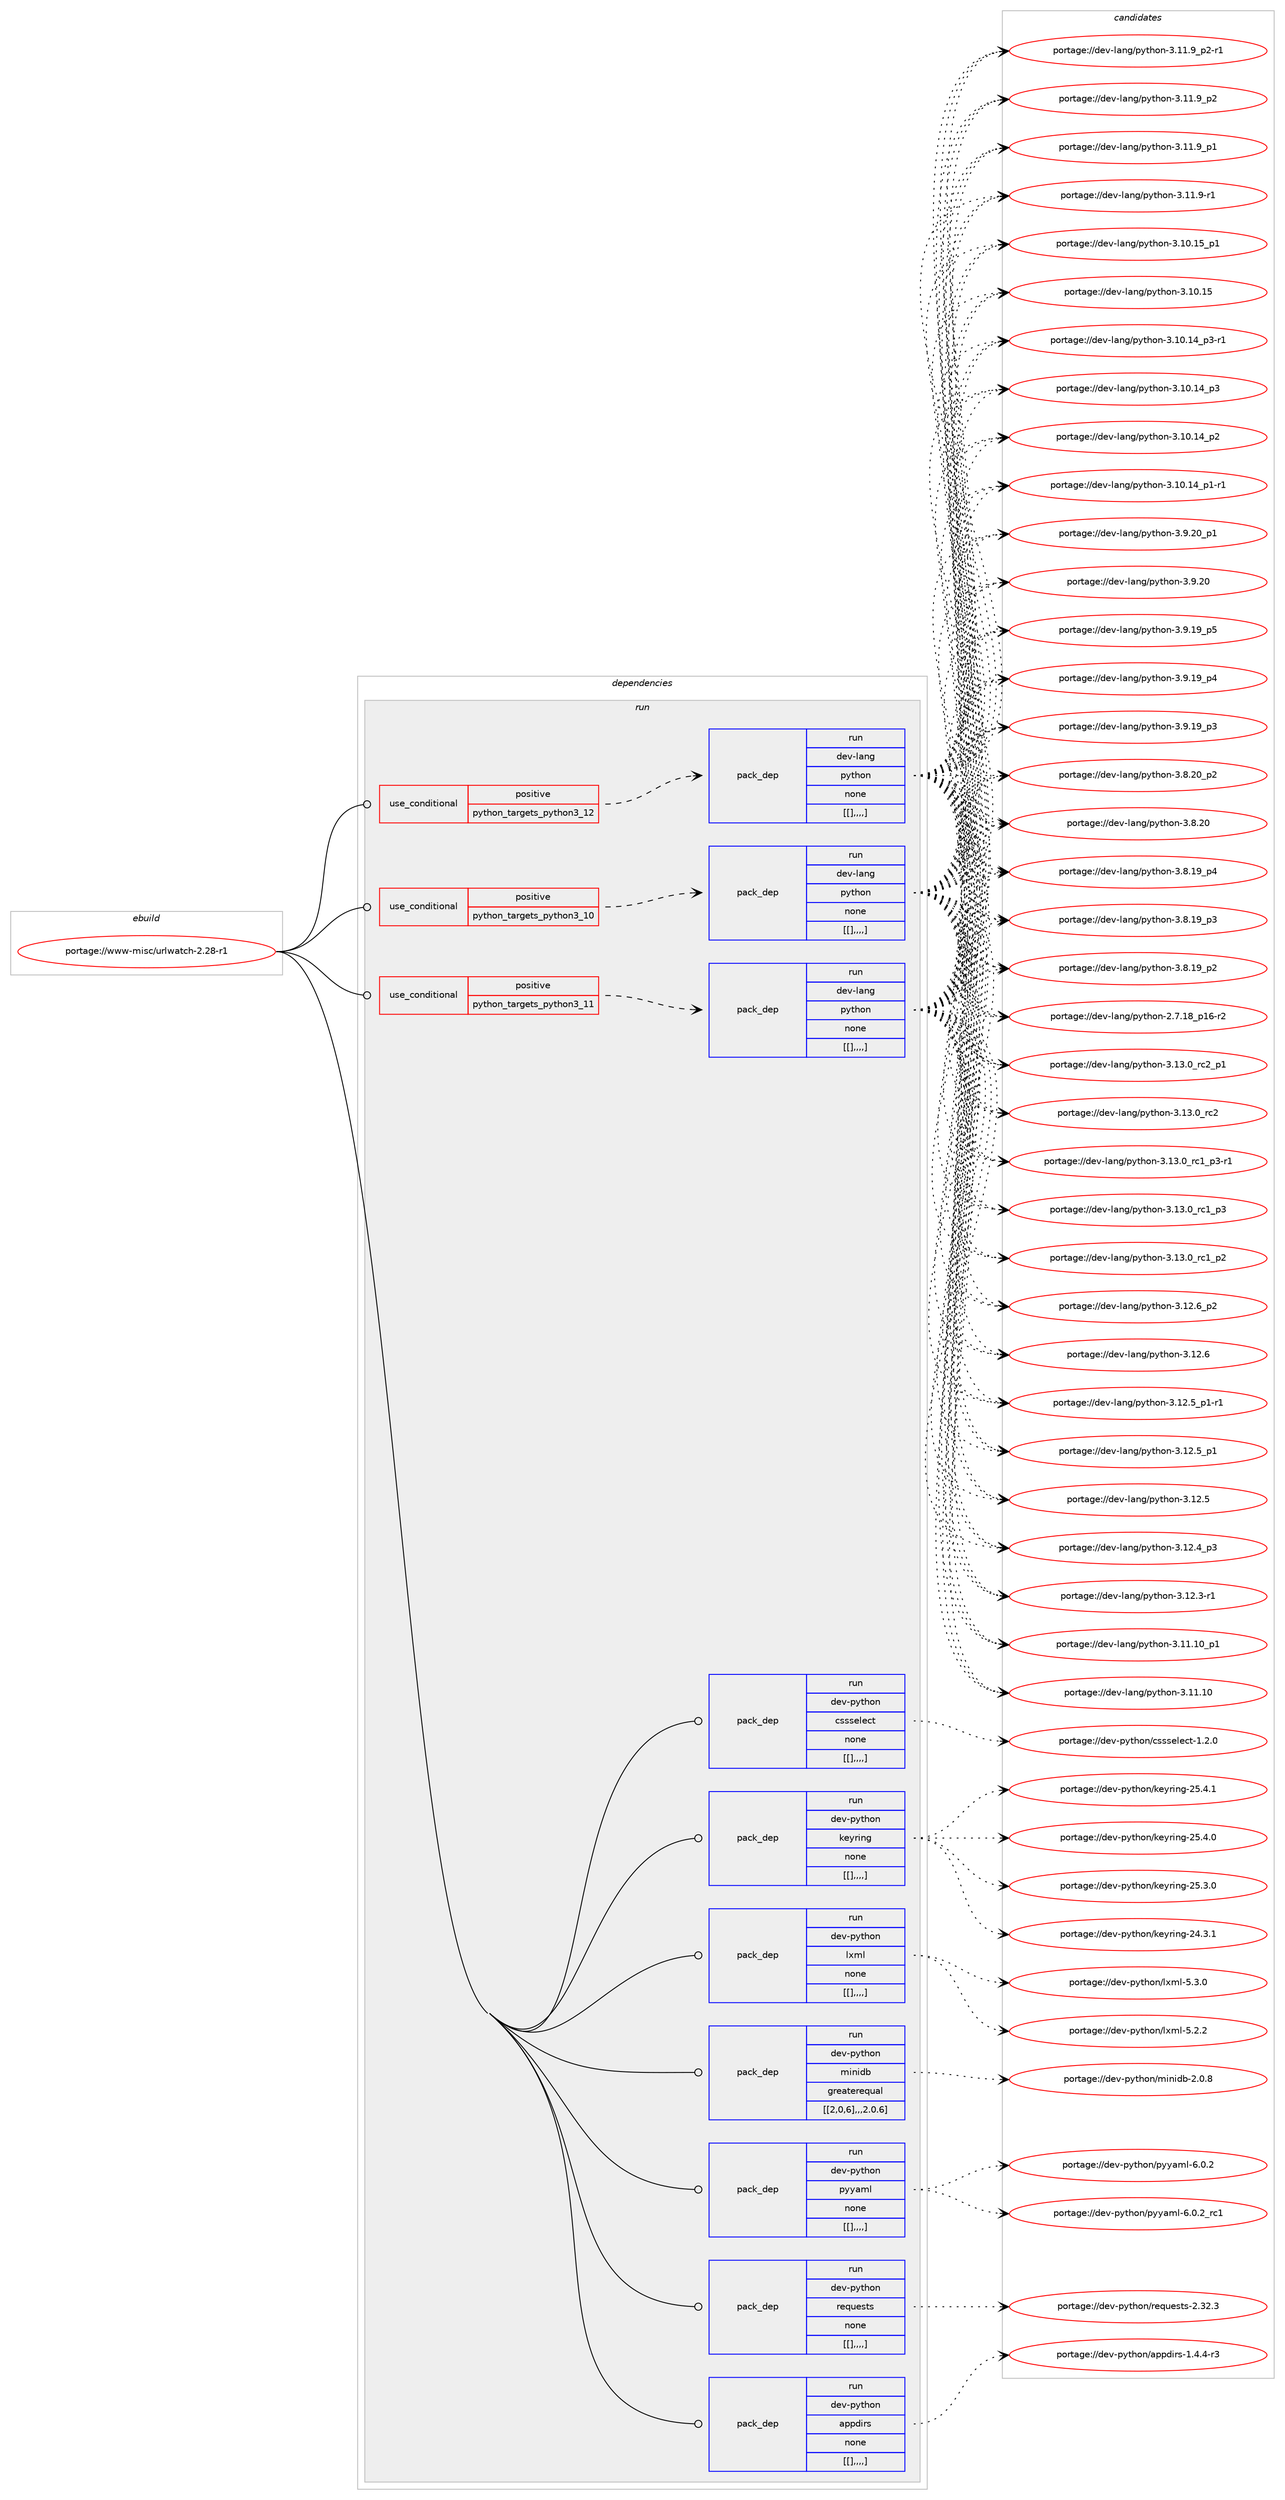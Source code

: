 digraph prolog {

# *************
# Graph options
# *************

newrank=true;
concentrate=true;
compound=true;
graph [rankdir=LR,fontname=Helvetica,fontsize=10,ranksep=1.5];#, ranksep=2.5, nodesep=0.2];
edge  [arrowhead=vee];
node  [fontname=Helvetica,fontsize=10];

# **********
# The ebuild
# **********

subgraph cluster_leftcol {
color=gray;
label=<<i>ebuild</i>>;
id [label="portage://www-misc/urlwatch-2.28-r1", color=red, width=4, href="../www-misc/urlwatch-2.28-r1.svg"];
}

# ****************
# The dependencies
# ****************

subgraph cluster_midcol {
color=gray;
label=<<i>dependencies</i>>;
subgraph cluster_compile {
fillcolor="#eeeeee";
style=filled;
label=<<i>compile</i>>;
}
subgraph cluster_compileandrun {
fillcolor="#eeeeee";
style=filled;
label=<<i>compile and run</i>>;
}
subgraph cluster_run {
fillcolor="#eeeeee";
style=filled;
label=<<i>run</i>>;
subgraph cond125693 {
dependency466433 [label=<<TABLE BORDER="0" CELLBORDER="1" CELLSPACING="0" CELLPADDING="4"><TR><TD ROWSPAN="3" CELLPADDING="10">use_conditional</TD></TR><TR><TD>positive</TD></TR><TR><TD>python_targets_python3_10</TD></TR></TABLE>>, shape=none, color=red];
subgraph pack337357 {
dependency466434 [label=<<TABLE BORDER="0" CELLBORDER="1" CELLSPACING="0" CELLPADDING="4" WIDTH="220"><TR><TD ROWSPAN="6" CELLPADDING="30">pack_dep</TD></TR><TR><TD WIDTH="110">run</TD></TR><TR><TD>dev-lang</TD></TR><TR><TD>python</TD></TR><TR><TD>none</TD></TR><TR><TD>[[],,,,]</TD></TR></TABLE>>, shape=none, color=blue];
}
dependency466433:e -> dependency466434:w [weight=20,style="dashed",arrowhead="vee"];
}
id:e -> dependency466433:w [weight=20,style="solid",arrowhead="odot"];
subgraph cond125694 {
dependency466435 [label=<<TABLE BORDER="0" CELLBORDER="1" CELLSPACING="0" CELLPADDING="4"><TR><TD ROWSPAN="3" CELLPADDING="10">use_conditional</TD></TR><TR><TD>positive</TD></TR><TR><TD>python_targets_python3_11</TD></TR></TABLE>>, shape=none, color=red];
subgraph pack337358 {
dependency466436 [label=<<TABLE BORDER="0" CELLBORDER="1" CELLSPACING="0" CELLPADDING="4" WIDTH="220"><TR><TD ROWSPAN="6" CELLPADDING="30">pack_dep</TD></TR><TR><TD WIDTH="110">run</TD></TR><TR><TD>dev-lang</TD></TR><TR><TD>python</TD></TR><TR><TD>none</TD></TR><TR><TD>[[],,,,]</TD></TR></TABLE>>, shape=none, color=blue];
}
dependency466435:e -> dependency466436:w [weight=20,style="dashed",arrowhead="vee"];
}
id:e -> dependency466435:w [weight=20,style="solid",arrowhead="odot"];
subgraph cond125695 {
dependency466437 [label=<<TABLE BORDER="0" CELLBORDER="1" CELLSPACING="0" CELLPADDING="4"><TR><TD ROWSPAN="3" CELLPADDING="10">use_conditional</TD></TR><TR><TD>positive</TD></TR><TR><TD>python_targets_python3_12</TD></TR></TABLE>>, shape=none, color=red];
subgraph pack337359 {
dependency466438 [label=<<TABLE BORDER="0" CELLBORDER="1" CELLSPACING="0" CELLPADDING="4" WIDTH="220"><TR><TD ROWSPAN="6" CELLPADDING="30">pack_dep</TD></TR><TR><TD WIDTH="110">run</TD></TR><TR><TD>dev-lang</TD></TR><TR><TD>python</TD></TR><TR><TD>none</TD></TR><TR><TD>[[],,,,]</TD></TR></TABLE>>, shape=none, color=blue];
}
dependency466437:e -> dependency466438:w [weight=20,style="dashed",arrowhead="vee"];
}
id:e -> dependency466437:w [weight=20,style="solid",arrowhead="odot"];
subgraph pack337360 {
dependency466439 [label=<<TABLE BORDER="0" CELLBORDER="1" CELLSPACING="0" CELLPADDING="4" WIDTH="220"><TR><TD ROWSPAN="6" CELLPADDING="30">pack_dep</TD></TR><TR><TD WIDTH="110">run</TD></TR><TR><TD>dev-python</TD></TR><TR><TD>appdirs</TD></TR><TR><TD>none</TD></TR><TR><TD>[[],,,,]</TD></TR></TABLE>>, shape=none, color=blue];
}
id:e -> dependency466439:w [weight=20,style="solid",arrowhead="odot"];
subgraph pack337361 {
dependency466440 [label=<<TABLE BORDER="0" CELLBORDER="1" CELLSPACING="0" CELLPADDING="4" WIDTH="220"><TR><TD ROWSPAN="6" CELLPADDING="30">pack_dep</TD></TR><TR><TD WIDTH="110">run</TD></TR><TR><TD>dev-python</TD></TR><TR><TD>cssselect</TD></TR><TR><TD>none</TD></TR><TR><TD>[[],,,,]</TD></TR></TABLE>>, shape=none, color=blue];
}
id:e -> dependency466440:w [weight=20,style="solid",arrowhead="odot"];
subgraph pack337362 {
dependency466441 [label=<<TABLE BORDER="0" CELLBORDER="1" CELLSPACING="0" CELLPADDING="4" WIDTH="220"><TR><TD ROWSPAN="6" CELLPADDING="30">pack_dep</TD></TR><TR><TD WIDTH="110">run</TD></TR><TR><TD>dev-python</TD></TR><TR><TD>keyring</TD></TR><TR><TD>none</TD></TR><TR><TD>[[],,,,]</TD></TR></TABLE>>, shape=none, color=blue];
}
id:e -> dependency466441:w [weight=20,style="solid",arrowhead="odot"];
subgraph pack337363 {
dependency466442 [label=<<TABLE BORDER="0" CELLBORDER="1" CELLSPACING="0" CELLPADDING="4" WIDTH="220"><TR><TD ROWSPAN="6" CELLPADDING="30">pack_dep</TD></TR><TR><TD WIDTH="110">run</TD></TR><TR><TD>dev-python</TD></TR><TR><TD>lxml</TD></TR><TR><TD>none</TD></TR><TR><TD>[[],,,,]</TD></TR></TABLE>>, shape=none, color=blue];
}
id:e -> dependency466442:w [weight=20,style="solid",arrowhead="odot"];
subgraph pack337364 {
dependency466443 [label=<<TABLE BORDER="0" CELLBORDER="1" CELLSPACING="0" CELLPADDING="4" WIDTH="220"><TR><TD ROWSPAN="6" CELLPADDING="30">pack_dep</TD></TR><TR><TD WIDTH="110">run</TD></TR><TR><TD>dev-python</TD></TR><TR><TD>minidb</TD></TR><TR><TD>greaterequal</TD></TR><TR><TD>[[2,0,6],,,2.0.6]</TD></TR></TABLE>>, shape=none, color=blue];
}
id:e -> dependency466443:w [weight=20,style="solid",arrowhead="odot"];
subgraph pack337365 {
dependency466444 [label=<<TABLE BORDER="0" CELLBORDER="1" CELLSPACING="0" CELLPADDING="4" WIDTH="220"><TR><TD ROWSPAN="6" CELLPADDING="30">pack_dep</TD></TR><TR><TD WIDTH="110">run</TD></TR><TR><TD>dev-python</TD></TR><TR><TD>pyyaml</TD></TR><TR><TD>none</TD></TR><TR><TD>[[],,,,]</TD></TR></TABLE>>, shape=none, color=blue];
}
id:e -> dependency466444:w [weight=20,style="solid",arrowhead="odot"];
subgraph pack337366 {
dependency466445 [label=<<TABLE BORDER="0" CELLBORDER="1" CELLSPACING="0" CELLPADDING="4" WIDTH="220"><TR><TD ROWSPAN="6" CELLPADDING="30">pack_dep</TD></TR><TR><TD WIDTH="110">run</TD></TR><TR><TD>dev-python</TD></TR><TR><TD>requests</TD></TR><TR><TD>none</TD></TR><TR><TD>[[],,,,]</TD></TR></TABLE>>, shape=none, color=blue];
}
id:e -> dependency466445:w [weight=20,style="solid",arrowhead="odot"];
}
}

# **************
# The candidates
# **************

subgraph cluster_choices {
rank=same;
color=gray;
label=<<i>candidates</i>>;

subgraph choice337357 {
color=black;
nodesep=1;
choice100101118451089711010347112121116104111110455146495146489511499509511249 [label="portage://dev-lang/python-3.13.0_rc2_p1", color=red, width=4,href="../dev-lang/python-3.13.0_rc2_p1.svg"];
choice10010111845108971101034711212111610411111045514649514648951149950 [label="portage://dev-lang/python-3.13.0_rc2", color=red, width=4,href="../dev-lang/python-3.13.0_rc2.svg"];
choice1001011184510897110103471121211161041111104551464951464895114994995112514511449 [label="portage://dev-lang/python-3.13.0_rc1_p3-r1", color=red, width=4,href="../dev-lang/python-3.13.0_rc1_p3-r1.svg"];
choice100101118451089711010347112121116104111110455146495146489511499499511251 [label="portage://dev-lang/python-3.13.0_rc1_p3", color=red, width=4,href="../dev-lang/python-3.13.0_rc1_p3.svg"];
choice100101118451089711010347112121116104111110455146495146489511499499511250 [label="portage://dev-lang/python-3.13.0_rc1_p2", color=red, width=4,href="../dev-lang/python-3.13.0_rc1_p2.svg"];
choice100101118451089711010347112121116104111110455146495046549511250 [label="portage://dev-lang/python-3.12.6_p2", color=red, width=4,href="../dev-lang/python-3.12.6_p2.svg"];
choice10010111845108971101034711212111610411111045514649504654 [label="portage://dev-lang/python-3.12.6", color=red, width=4,href="../dev-lang/python-3.12.6.svg"];
choice1001011184510897110103471121211161041111104551464950465395112494511449 [label="portage://dev-lang/python-3.12.5_p1-r1", color=red, width=4,href="../dev-lang/python-3.12.5_p1-r1.svg"];
choice100101118451089711010347112121116104111110455146495046539511249 [label="portage://dev-lang/python-3.12.5_p1", color=red, width=4,href="../dev-lang/python-3.12.5_p1.svg"];
choice10010111845108971101034711212111610411111045514649504653 [label="portage://dev-lang/python-3.12.5", color=red, width=4,href="../dev-lang/python-3.12.5.svg"];
choice100101118451089711010347112121116104111110455146495046529511251 [label="portage://dev-lang/python-3.12.4_p3", color=red, width=4,href="../dev-lang/python-3.12.4_p3.svg"];
choice100101118451089711010347112121116104111110455146495046514511449 [label="portage://dev-lang/python-3.12.3-r1", color=red, width=4,href="../dev-lang/python-3.12.3-r1.svg"];
choice10010111845108971101034711212111610411111045514649494649489511249 [label="portage://dev-lang/python-3.11.10_p1", color=red, width=4,href="../dev-lang/python-3.11.10_p1.svg"];
choice1001011184510897110103471121211161041111104551464949464948 [label="portage://dev-lang/python-3.11.10", color=red, width=4,href="../dev-lang/python-3.11.10.svg"];
choice1001011184510897110103471121211161041111104551464949465795112504511449 [label="portage://dev-lang/python-3.11.9_p2-r1", color=red, width=4,href="../dev-lang/python-3.11.9_p2-r1.svg"];
choice100101118451089711010347112121116104111110455146494946579511250 [label="portage://dev-lang/python-3.11.9_p2", color=red, width=4,href="../dev-lang/python-3.11.9_p2.svg"];
choice100101118451089711010347112121116104111110455146494946579511249 [label="portage://dev-lang/python-3.11.9_p1", color=red, width=4,href="../dev-lang/python-3.11.9_p1.svg"];
choice100101118451089711010347112121116104111110455146494946574511449 [label="portage://dev-lang/python-3.11.9-r1", color=red, width=4,href="../dev-lang/python-3.11.9-r1.svg"];
choice10010111845108971101034711212111610411111045514649484649539511249 [label="portage://dev-lang/python-3.10.15_p1", color=red, width=4,href="../dev-lang/python-3.10.15_p1.svg"];
choice1001011184510897110103471121211161041111104551464948464953 [label="portage://dev-lang/python-3.10.15", color=red, width=4,href="../dev-lang/python-3.10.15.svg"];
choice100101118451089711010347112121116104111110455146494846495295112514511449 [label="portage://dev-lang/python-3.10.14_p3-r1", color=red, width=4,href="../dev-lang/python-3.10.14_p3-r1.svg"];
choice10010111845108971101034711212111610411111045514649484649529511251 [label="portage://dev-lang/python-3.10.14_p3", color=red, width=4,href="../dev-lang/python-3.10.14_p3.svg"];
choice10010111845108971101034711212111610411111045514649484649529511250 [label="portage://dev-lang/python-3.10.14_p2", color=red, width=4,href="../dev-lang/python-3.10.14_p2.svg"];
choice100101118451089711010347112121116104111110455146494846495295112494511449 [label="portage://dev-lang/python-3.10.14_p1-r1", color=red, width=4,href="../dev-lang/python-3.10.14_p1-r1.svg"];
choice100101118451089711010347112121116104111110455146574650489511249 [label="portage://dev-lang/python-3.9.20_p1", color=red, width=4,href="../dev-lang/python-3.9.20_p1.svg"];
choice10010111845108971101034711212111610411111045514657465048 [label="portage://dev-lang/python-3.9.20", color=red, width=4,href="../dev-lang/python-3.9.20.svg"];
choice100101118451089711010347112121116104111110455146574649579511253 [label="portage://dev-lang/python-3.9.19_p5", color=red, width=4,href="../dev-lang/python-3.9.19_p5.svg"];
choice100101118451089711010347112121116104111110455146574649579511252 [label="portage://dev-lang/python-3.9.19_p4", color=red, width=4,href="../dev-lang/python-3.9.19_p4.svg"];
choice100101118451089711010347112121116104111110455146574649579511251 [label="portage://dev-lang/python-3.9.19_p3", color=red, width=4,href="../dev-lang/python-3.9.19_p3.svg"];
choice100101118451089711010347112121116104111110455146564650489511250 [label="portage://dev-lang/python-3.8.20_p2", color=red, width=4,href="../dev-lang/python-3.8.20_p2.svg"];
choice10010111845108971101034711212111610411111045514656465048 [label="portage://dev-lang/python-3.8.20", color=red, width=4,href="../dev-lang/python-3.8.20.svg"];
choice100101118451089711010347112121116104111110455146564649579511252 [label="portage://dev-lang/python-3.8.19_p4", color=red, width=4,href="../dev-lang/python-3.8.19_p4.svg"];
choice100101118451089711010347112121116104111110455146564649579511251 [label="portage://dev-lang/python-3.8.19_p3", color=red, width=4,href="../dev-lang/python-3.8.19_p3.svg"];
choice100101118451089711010347112121116104111110455146564649579511250 [label="portage://dev-lang/python-3.8.19_p2", color=red, width=4,href="../dev-lang/python-3.8.19_p2.svg"];
choice100101118451089711010347112121116104111110455046554649569511249544511450 [label="portage://dev-lang/python-2.7.18_p16-r2", color=red, width=4,href="../dev-lang/python-2.7.18_p16-r2.svg"];
dependency466434:e -> choice100101118451089711010347112121116104111110455146495146489511499509511249:w [style=dotted,weight="100"];
dependency466434:e -> choice10010111845108971101034711212111610411111045514649514648951149950:w [style=dotted,weight="100"];
dependency466434:e -> choice1001011184510897110103471121211161041111104551464951464895114994995112514511449:w [style=dotted,weight="100"];
dependency466434:e -> choice100101118451089711010347112121116104111110455146495146489511499499511251:w [style=dotted,weight="100"];
dependency466434:e -> choice100101118451089711010347112121116104111110455146495146489511499499511250:w [style=dotted,weight="100"];
dependency466434:e -> choice100101118451089711010347112121116104111110455146495046549511250:w [style=dotted,weight="100"];
dependency466434:e -> choice10010111845108971101034711212111610411111045514649504654:w [style=dotted,weight="100"];
dependency466434:e -> choice1001011184510897110103471121211161041111104551464950465395112494511449:w [style=dotted,weight="100"];
dependency466434:e -> choice100101118451089711010347112121116104111110455146495046539511249:w [style=dotted,weight="100"];
dependency466434:e -> choice10010111845108971101034711212111610411111045514649504653:w [style=dotted,weight="100"];
dependency466434:e -> choice100101118451089711010347112121116104111110455146495046529511251:w [style=dotted,weight="100"];
dependency466434:e -> choice100101118451089711010347112121116104111110455146495046514511449:w [style=dotted,weight="100"];
dependency466434:e -> choice10010111845108971101034711212111610411111045514649494649489511249:w [style=dotted,weight="100"];
dependency466434:e -> choice1001011184510897110103471121211161041111104551464949464948:w [style=dotted,weight="100"];
dependency466434:e -> choice1001011184510897110103471121211161041111104551464949465795112504511449:w [style=dotted,weight="100"];
dependency466434:e -> choice100101118451089711010347112121116104111110455146494946579511250:w [style=dotted,weight="100"];
dependency466434:e -> choice100101118451089711010347112121116104111110455146494946579511249:w [style=dotted,weight="100"];
dependency466434:e -> choice100101118451089711010347112121116104111110455146494946574511449:w [style=dotted,weight="100"];
dependency466434:e -> choice10010111845108971101034711212111610411111045514649484649539511249:w [style=dotted,weight="100"];
dependency466434:e -> choice1001011184510897110103471121211161041111104551464948464953:w [style=dotted,weight="100"];
dependency466434:e -> choice100101118451089711010347112121116104111110455146494846495295112514511449:w [style=dotted,weight="100"];
dependency466434:e -> choice10010111845108971101034711212111610411111045514649484649529511251:w [style=dotted,weight="100"];
dependency466434:e -> choice10010111845108971101034711212111610411111045514649484649529511250:w [style=dotted,weight="100"];
dependency466434:e -> choice100101118451089711010347112121116104111110455146494846495295112494511449:w [style=dotted,weight="100"];
dependency466434:e -> choice100101118451089711010347112121116104111110455146574650489511249:w [style=dotted,weight="100"];
dependency466434:e -> choice10010111845108971101034711212111610411111045514657465048:w [style=dotted,weight="100"];
dependency466434:e -> choice100101118451089711010347112121116104111110455146574649579511253:w [style=dotted,weight="100"];
dependency466434:e -> choice100101118451089711010347112121116104111110455146574649579511252:w [style=dotted,weight="100"];
dependency466434:e -> choice100101118451089711010347112121116104111110455146574649579511251:w [style=dotted,weight="100"];
dependency466434:e -> choice100101118451089711010347112121116104111110455146564650489511250:w [style=dotted,weight="100"];
dependency466434:e -> choice10010111845108971101034711212111610411111045514656465048:w [style=dotted,weight="100"];
dependency466434:e -> choice100101118451089711010347112121116104111110455146564649579511252:w [style=dotted,weight="100"];
dependency466434:e -> choice100101118451089711010347112121116104111110455146564649579511251:w [style=dotted,weight="100"];
dependency466434:e -> choice100101118451089711010347112121116104111110455146564649579511250:w [style=dotted,weight="100"];
dependency466434:e -> choice100101118451089711010347112121116104111110455046554649569511249544511450:w [style=dotted,weight="100"];
}
subgraph choice337358 {
color=black;
nodesep=1;
choice100101118451089711010347112121116104111110455146495146489511499509511249 [label="portage://dev-lang/python-3.13.0_rc2_p1", color=red, width=4,href="../dev-lang/python-3.13.0_rc2_p1.svg"];
choice10010111845108971101034711212111610411111045514649514648951149950 [label="portage://dev-lang/python-3.13.0_rc2", color=red, width=4,href="../dev-lang/python-3.13.0_rc2.svg"];
choice1001011184510897110103471121211161041111104551464951464895114994995112514511449 [label="portage://dev-lang/python-3.13.0_rc1_p3-r1", color=red, width=4,href="../dev-lang/python-3.13.0_rc1_p3-r1.svg"];
choice100101118451089711010347112121116104111110455146495146489511499499511251 [label="portage://dev-lang/python-3.13.0_rc1_p3", color=red, width=4,href="../dev-lang/python-3.13.0_rc1_p3.svg"];
choice100101118451089711010347112121116104111110455146495146489511499499511250 [label="portage://dev-lang/python-3.13.0_rc1_p2", color=red, width=4,href="../dev-lang/python-3.13.0_rc1_p2.svg"];
choice100101118451089711010347112121116104111110455146495046549511250 [label="portage://dev-lang/python-3.12.6_p2", color=red, width=4,href="../dev-lang/python-3.12.6_p2.svg"];
choice10010111845108971101034711212111610411111045514649504654 [label="portage://dev-lang/python-3.12.6", color=red, width=4,href="../dev-lang/python-3.12.6.svg"];
choice1001011184510897110103471121211161041111104551464950465395112494511449 [label="portage://dev-lang/python-3.12.5_p1-r1", color=red, width=4,href="../dev-lang/python-3.12.5_p1-r1.svg"];
choice100101118451089711010347112121116104111110455146495046539511249 [label="portage://dev-lang/python-3.12.5_p1", color=red, width=4,href="../dev-lang/python-3.12.5_p1.svg"];
choice10010111845108971101034711212111610411111045514649504653 [label="portage://dev-lang/python-3.12.5", color=red, width=4,href="../dev-lang/python-3.12.5.svg"];
choice100101118451089711010347112121116104111110455146495046529511251 [label="portage://dev-lang/python-3.12.4_p3", color=red, width=4,href="../dev-lang/python-3.12.4_p3.svg"];
choice100101118451089711010347112121116104111110455146495046514511449 [label="portage://dev-lang/python-3.12.3-r1", color=red, width=4,href="../dev-lang/python-3.12.3-r1.svg"];
choice10010111845108971101034711212111610411111045514649494649489511249 [label="portage://dev-lang/python-3.11.10_p1", color=red, width=4,href="../dev-lang/python-3.11.10_p1.svg"];
choice1001011184510897110103471121211161041111104551464949464948 [label="portage://dev-lang/python-3.11.10", color=red, width=4,href="../dev-lang/python-3.11.10.svg"];
choice1001011184510897110103471121211161041111104551464949465795112504511449 [label="portage://dev-lang/python-3.11.9_p2-r1", color=red, width=4,href="../dev-lang/python-3.11.9_p2-r1.svg"];
choice100101118451089711010347112121116104111110455146494946579511250 [label="portage://dev-lang/python-3.11.9_p2", color=red, width=4,href="../dev-lang/python-3.11.9_p2.svg"];
choice100101118451089711010347112121116104111110455146494946579511249 [label="portage://dev-lang/python-3.11.9_p1", color=red, width=4,href="../dev-lang/python-3.11.9_p1.svg"];
choice100101118451089711010347112121116104111110455146494946574511449 [label="portage://dev-lang/python-3.11.9-r1", color=red, width=4,href="../dev-lang/python-3.11.9-r1.svg"];
choice10010111845108971101034711212111610411111045514649484649539511249 [label="portage://dev-lang/python-3.10.15_p1", color=red, width=4,href="../dev-lang/python-3.10.15_p1.svg"];
choice1001011184510897110103471121211161041111104551464948464953 [label="portage://dev-lang/python-3.10.15", color=red, width=4,href="../dev-lang/python-3.10.15.svg"];
choice100101118451089711010347112121116104111110455146494846495295112514511449 [label="portage://dev-lang/python-3.10.14_p3-r1", color=red, width=4,href="../dev-lang/python-3.10.14_p3-r1.svg"];
choice10010111845108971101034711212111610411111045514649484649529511251 [label="portage://dev-lang/python-3.10.14_p3", color=red, width=4,href="../dev-lang/python-3.10.14_p3.svg"];
choice10010111845108971101034711212111610411111045514649484649529511250 [label="portage://dev-lang/python-3.10.14_p2", color=red, width=4,href="../dev-lang/python-3.10.14_p2.svg"];
choice100101118451089711010347112121116104111110455146494846495295112494511449 [label="portage://dev-lang/python-3.10.14_p1-r1", color=red, width=4,href="../dev-lang/python-3.10.14_p1-r1.svg"];
choice100101118451089711010347112121116104111110455146574650489511249 [label="portage://dev-lang/python-3.9.20_p1", color=red, width=4,href="../dev-lang/python-3.9.20_p1.svg"];
choice10010111845108971101034711212111610411111045514657465048 [label="portage://dev-lang/python-3.9.20", color=red, width=4,href="../dev-lang/python-3.9.20.svg"];
choice100101118451089711010347112121116104111110455146574649579511253 [label="portage://dev-lang/python-3.9.19_p5", color=red, width=4,href="../dev-lang/python-3.9.19_p5.svg"];
choice100101118451089711010347112121116104111110455146574649579511252 [label="portage://dev-lang/python-3.9.19_p4", color=red, width=4,href="../dev-lang/python-3.9.19_p4.svg"];
choice100101118451089711010347112121116104111110455146574649579511251 [label="portage://dev-lang/python-3.9.19_p3", color=red, width=4,href="../dev-lang/python-3.9.19_p3.svg"];
choice100101118451089711010347112121116104111110455146564650489511250 [label="portage://dev-lang/python-3.8.20_p2", color=red, width=4,href="../dev-lang/python-3.8.20_p2.svg"];
choice10010111845108971101034711212111610411111045514656465048 [label="portage://dev-lang/python-3.8.20", color=red, width=4,href="../dev-lang/python-3.8.20.svg"];
choice100101118451089711010347112121116104111110455146564649579511252 [label="portage://dev-lang/python-3.8.19_p4", color=red, width=4,href="../dev-lang/python-3.8.19_p4.svg"];
choice100101118451089711010347112121116104111110455146564649579511251 [label="portage://dev-lang/python-3.8.19_p3", color=red, width=4,href="../dev-lang/python-3.8.19_p3.svg"];
choice100101118451089711010347112121116104111110455146564649579511250 [label="portage://dev-lang/python-3.8.19_p2", color=red, width=4,href="../dev-lang/python-3.8.19_p2.svg"];
choice100101118451089711010347112121116104111110455046554649569511249544511450 [label="portage://dev-lang/python-2.7.18_p16-r2", color=red, width=4,href="../dev-lang/python-2.7.18_p16-r2.svg"];
dependency466436:e -> choice100101118451089711010347112121116104111110455146495146489511499509511249:w [style=dotted,weight="100"];
dependency466436:e -> choice10010111845108971101034711212111610411111045514649514648951149950:w [style=dotted,weight="100"];
dependency466436:e -> choice1001011184510897110103471121211161041111104551464951464895114994995112514511449:w [style=dotted,weight="100"];
dependency466436:e -> choice100101118451089711010347112121116104111110455146495146489511499499511251:w [style=dotted,weight="100"];
dependency466436:e -> choice100101118451089711010347112121116104111110455146495146489511499499511250:w [style=dotted,weight="100"];
dependency466436:e -> choice100101118451089711010347112121116104111110455146495046549511250:w [style=dotted,weight="100"];
dependency466436:e -> choice10010111845108971101034711212111610411111045514649504654:w [style=dotted,weight="100"];
dependency466436:e -> choice1001011184510897110103471121211161041111104551464950465395112494511449:w [style=dotted,weight="100"];
dependency466436:e -> choice100101118451089711010347112121116104111110455146495046539511249:w [style=dotted,weight="100"];
dependency466436:e -> choice10010111845108971101034711212111610411111045514649504653:w [style=dotted,weight="100"];
dependency466436:e -> choice100101118451089711010347112121116104111110455146495046529511251:w [style=dotted,weight="100"];
dependency466436:e -> choice100101118451089711010347112121116104111110455146495046514511449:w [style=dotted,weight="100"];
dependency466436:e -> choice10010111845108971101034711212111610411111045514649494649489511249:w [style=dotted,weight="100"];
dependency466436:e -> choice1001011184510897110103471121211161041111104551464949464948:w [style=dotted,weight="100"];
dependency466436:e -> choice1001011184510897110103471121211161041111104551464949465795112504511449:w [style=dotted,weight="100"];
dependency466436:e -> choice100101118451089711010347112121116104111110455146494946579511250:w [style=dotted,weight="100"];
dependency466436:e -> choice100101118451089711010347112121116104111110455146494946579511249:w [style=dotted,weight="100"];
dependency466436:e -> choice100101118451089711010347112121116104111110455146494946574511449:w [style=dotted,weight="100"];
dependency466436:e -> choice10010111845108971101034711212111610411111045514649484649539511249:w [style=dotted,weight="100"];
dependency466436:e -> choice1001011184510897110103471121211161041111104551464948464953:w [style=dotted,weight="100"];
dependency466436:e -> choice100101118451089711010347112121116104111110455146494846495295112514511449:w [style=dotted,weight="100"];
dependency466436:e -> choice10010111845108971101034711212111610411111045514649484649529511251:w [style=dotted,weight="100"];
dependency466436:e -> choice10010111845108971101034711212111610411111045514649484649529511250:w [style=dotted,weight="100"];
dependency466436:e -> choice100101118451089711010347112121116104111110455146494846495295112494511449:w [style=dotted,weight="100"];
dependency466436:e -> choice100101118451089711010347112121116104111110455146574650489511249:w [style=dotted,weight="100"];
dependency466436:e -> choice10010111845108971101034711212111610411111045514657465048:w [style=dotted,weight="100"];
dependency466436:e -> choice100101118451089711010347112121116104111110455146574649579511253:w [style=dotted,weight="100"];
dependency466436:e -> choice100101118451089711010347112121116104111110455146574649579511252:w [style=dotted,weight="100"];
dependency466436:e -> choice100101118451089711010347112121116104111110455146574649579511251:w [style=dotted,weight="100"];
dependency466436:e -> choice100101118451089711010347112121116104111110455146564650489511250:w [style=dotted,weight="100"];
dependency466436:e -> choice10010111845108971101034711212111610411111045514656465048:w [style=dotted,weight="100"];
dependency466436:e -> choice100101118451089711010347112121116104111110455146564649579511252:w [style=dotted,weight="100"];
dependency466436:e -> choice100101118451089711010347112121116104111110455146564649579511251:w [style=dotted,weight="100"];
dependency466436:e -> choice100101118451089711010347112121116104111110455146564649579511250:w [style=dotted,weight="100"];
dependency466436:e -> choice100101118451089711010347112121116104111110455046554649569511249544511450:w [style=dotted,weight="100"];
}
subgraph choice337359 {
color=black;
nodesep=1;
choice100101118451089711010347112121116104111110455146495146489511499509511249 [label="portage://dev-lang/python-3.13.0_rc2_p1", color=red, width=4,href="../dev-lang/python-3.13.0_rc2_p1.svg"];
choice10010111845108971101034711212111610411111045514649514648951149950 [label="portage://dev-lang/python-3.13.0_rc2", color=red, width=4,href="../dev-lang/python-3.13.0_rc2.svg"];
choice1001011184510897110103471121211161041111104551464951464895114994995112514511449 [label="portage://dev-lang/python-3.13.0_rc1_p3-r1", color=red, width=4,href="../dev-lang/python-3.13.0_rc1_p3-r1.svg"];
choice100101118451089711010347112121116104111110455146495146489511499499511251 [label="portage://dev-lang/python-3.13.0_rc1_p3", color=red, width=4,href="../dev-lang/python-3.13.0_rc1_p3.svg"];
choice100101118451089711010347112121116104111110455146495146489511499499511250 [label="portage://dev-lang/python-3.13.0_rc1_p2", color=red, width=4,href="../dev-lang/python-3.13.0_rc1_p2.svg"];
choice100101118451089711010347112121116104111110455146495046549511250 [label="portage://dev-lang/python-3.12.6_p2", color=red, width=4,href="../dev-lang/python-3.12.6_p2.svg"];
choice10010111845108971101034711212111610411111045514649504654 [label="portage://dev-lang/python-3.12.6", color=red, width=4,href="../dev-lang/python-3.12.6.svg"];
choice1001011184510897110103471121211161041111104551464950465395112494511449 [label="portage://dev-lang/python-3.12.5_p1-r1", color=red, width=4,href="../dev-lang/python-3.12.5_p1-r1.svg"];
choice100101118451089711010347112121116104111110455146495046539511249 [label="portage://dev-lang/python-3.12.5_p1", color=red, width=4,href="../dev-lang/python-3.12.5_p1.svg"];
choice10010111845108971101034711212111610411111045514649504653 [label="portage://dev-lang/python-3.12.5", color=red, width=4,href="../dev-lang/python-3.12.5.svg"];
choice100101118451089711010347112121116104111110455146495046529511251 [label="portage://dev-lang/python-3.12.4_p3", color=red, width=4,href="../dev-lang/python-3.12.4_p3.svg"];
choice100101118451089711010347112121116104111110455146495046514511449 [label="portage://dev-lang/python-3.12.3-r1", color=red, width=4,href="../dev-lang/python-3.12.3-r1.svg"];
choice10010111845108971101034711212111610411111045514649494649489511249 [label="portage://dev-lang/python-3.11.10_p1", color=red, width=4,href="../dev-lang/python-3.11.10_p1.svg"];
choice1001011184510897110103471121211161041111104551464949464948 [label="portage://dev-lang/python-3.11.10", color=red, width=4,href="../dev-lang/python-3.11.10.svg"];
choice1001011184510897110103471121211161041111104551464949465795112504511449 [label="portage://dev-lang/python-3.11.9_p2-r1", color=red, width=4,href="../dev-lang/python-3.11.9_p2-r1.svg"];
choice100101118451089711010347112121116104111110455146494946579511250 [label="portage://dev-lang/python-3.11.9_p2", color=red, width=4,href="../dev-lang/python-3.11.9_p2.svg"];
choice100101118451089711010347112121116104111110455146494946579511249 [label="portage://dev-lang/python-3.11.9_p1", color=red, width=4,href="../dev-lang/python-3.11.9_p1.svg"];
choice100101118451089711010347112121116104111110455146494946574511449 [label="portage://dev-lang/python-3.11.9-r1", color=red, width=4,href="../dev-lang/python-3.11.9-r1.svg"];
choice10010111845108971101034711212111610411111045514649484649539511249 [label="portage://dev-lang/python-3.10.15_p1", color=red, width=4,href="../dev-lang/python-3.10.15_p1.svg"];
choice1001011184510897110103471121211161041111104551464948464953 [label="portage://dev-lang/python-3.10.15", color=red, width=4,href="../dev-lang/python-3.10.15.svg"];
choice100101118451089711010347112121116104111110455146494846495295112514511449 [label="portage://dev-lang/python-3.10.14_p3-r1", color=red, width=4,href="../dev-lang/python-3.10.14_p3-r1.svg"];
choice10010111845108971101034711212111610411111045514649484649529511251 [label="portage://dev-lang/python-3.10.14_p3", color=red, width=4,href="../dev-lang/python-3.10.14_p3.svg"];
choice10010111845108971101034711212111610411111045514649484649529511250 [label="portage://dev-lang/python-3.10.14_p2", color=red, width=4,href="../dev-lang/python-3.10.14_p2.svg"];
choice100101118451089711010347112121116104111110455146494846495295112494511449 [label="portage://dev-lang/python-3.10.14_p1-r1", color=red, width=4,href="../dev-lang/python-3.10.14_p1-r1.svg"];
choice100101118451089711010347112121116104111110455146574650489511249 [label="portage://dev-lang/python-3.9.20_p1", color=red, width=4,href="../dev-lang/python-3.9.20_p1.svg"];
choice10010111845108971101034711212111610411111045514657465048 [label="portage://dev-lang/python-3.9.20", color=red, width=4,href="../dev-lang/python-3.9.20.svg"];
choice100101118451089711010347112121116104111110455146574649579511253 [label="portage://dev-lang/python-3.9.19_p5", color=red, width=4,href="../dev-lang/python-3.9.19_p5.svg"];
choice100101118451089711010347112121116104111110455146574649579511252 [label="portage://dev-lang/python-3.9.19_p4", color=red, width=4,href="../dev-lang/python-3.9.19_p4.svg"];
choice100101118451089711010347112121116104111110455146574649579511251 [label="portage://dev-lang/python-3.9.19_p3", color=red, width=4,href="../dev-lang/python-3.9.19_p3.svg"];
choice100101118451089711010347112121116104111110455146564650489511250 [label="portage://dev-lang/python-3.8.20_p2", color=red, width=4,href="../dev-lang/python-3.8.20_p2.svg"];
choice10010111845108971101034711212111610411111045514656465048 [label="portage://dev-lang/python-3.8.20", color=red, width=4,href="../dev-lang/python-3.8.20.svg"];
choice100101118451089711010347112121116104111110455146564649579511252 [label="portage://dev-lang/python-3.8.19_p4", color=red, width=4,href="../dev-lang/python-3.8.19_p4.svg"];
choice100101118451089711010347112121116104111110455146564649579511251 [label="portage://dev-lang/python-3.8.19_p3", color=red, width=4,href="../dev-lang/python-3.8.19_p3.svg"];
choice100101118451089711010347112121116104111110455146564649579511250 [label="portage://dev-lang/python-3.8.19_p2", color=red, width=4,href="../dev-lang/python-3.8.19_p2.svg"];
choice100101118451089711010347112121116104111110455046554649569511249544511450 [label="portage://dev-lang/python-2.7.18_p16-r2", color=red, width=4,href="../dev-lang/python-2.7.18_p16-r2.svg"];
dependency466438:e -> choice100101118451089711010347112121116104111110455146495146489511499509511249:w [style=dotted,weight="100"];
dependency466438:e -> choice10010111845108971101034711212111610411111045514649514648951149950:w [style=dotted,weight="100"];
dependency466438:e -> choice1001011184510897110103471121211161041111104551464951464895114994995112514511449:w [style=dotted,weight="100"];
dependency466438:e -> choice100101118451089711010347112121116104111110455146495146489511499499511251:w [style=dotted,weight="100"];
dependency466438:e -> choice100101118451089711010347112121116104111110455146495146489511499499511250:w [style=dotted,weight="100"];
dependency466438:e -> choice100101118451089711010347112121116104111110455146495046549511250:w [style=dotted,weight="100"];
dependency466438:e -> choice10010111845108971101034711212111610411111045514649504654:w [style=dotted,weight="100"];
dependency466438:e -> choice1001011184510897110103471121211161041111104551464950465395112494511449:w [style=dotted,weight="100"];
dependency466438:e -> choice100101118451089711010347112121116104111110455146495046539511249:w [style=dotted,weight="100"];
dependency466438:e -> choice10010111845108971101034711212111610411111045514649504653:w [style=dotted,weight="100"];
dependency466438:e -> choice100101118451089711010347112121116104111110455146495046529511251:w [style=dotted,weight="100"];
dependency466438:e -> choice100101118451089711010347112121116104111110455146495046514511449:w [style=dotted,weight="100"];
dependency466438:e -> choice10010111845108971101034711212111610411111045514649494649489511249:w [style=dotted,weight="100"];
dependency466438:e -> choice1001011184510897110103471121211161041111104551464949464948:w [style=dotted,weight="100"];
dependency466438:e -> choice1001011184510897110103471121211161041111104551464949465795112504511449:w [style=dotted,weight="100"];
dependency466438:e -> choice100101118451089711010347112121116104111110455146494946579511250:w [style=dotted,weight="100"];
dependency466438:e -> choice100101118451089711010347112121116104111110455146494946579511249:w [style=dotted,weight="100"];
dependency466438:e -> choice100101118451089711010347112121116104111110455146494946574511449:w [style=dotted,weight="100"];
dependency466438:e -> choice10010111845108971101034711212111610411111045514649484649539511249:w [style=dotted,weight="100"];
dependency466438:e -> choice1001011184510897110103471121211161041111104551464948464953:w [style=dotted,weight="100"];
dependency466438:e -> choice100101118451089711010347112121116104111110455146494846495295112514511449:w [style=dotted,weight="100"];
dependency466438:e -> choice10010111845108971101034711212111610411111045514649484649529511251:w [style=dotted,weight="100"];
dependency466438:e -> choice10010111845108971101034711212111610411111045514649484649529511250:w [style=dotted,weight="100"];
dependency466438:e -> choice100101118451089711010347112121116104111110455146494846495295112494511449:w [style=dotted,weight="100"];
dependency466438:e -> choice100101118451089711010347112121116104111110455146574650489511249:w [style=dotted,weight="100"];
dependency466438:e -> choice10010111845108971101034711212111610411111045514657465048:w [style=dotted,weight="100"];
dependency466438:e -> choice100101118451089711010347112121116104111110455146574649579511253:w [style=dotted,weight="100"];
dependency466438:e -> choice100101118451089711010347112121116104111110455146574649579511252:w [style=dotted,weight="100"];
dependency466438:e -> choice100101118451089711010347112121116104111110455146574649579511251:w [style=dotted,weight="100"];
dependency466438:e -> choice100101118451089711010347112121116104111110455146564650489511250:w [style=dotted,weight="100"];
dependency466438:e -> choice10010111845108971101034711212111610411111045514656465048:w [style=dotted,weight="100"];
dependency466438:e -> choice100101118451089711010347112121116104111110455146564649579511252:w [style=dotted,weight="100"];
dependency466438:e -> choice100101118451089711010347112121116104111110455146564649579511251:w [style=dotted,weight="100"];
dependency466438:e -> choice100101118451089711010347112121116104111110455146564649579511250:w [style=dotted,weight="100"];
dependency466438:e -> choice100101118451089711010347112121116104111110455046554649569511249544511450:w [style=dotted,weight="100"];
}
subgraph choice337360 {
color=black;
nodesep=1;
choice1001011184511212111610411111047971121121001051141154549465246524511451 [label="portage://dev-python/appdirs-1.4.4-r3", color=red, width=4,href="../dev-python/appdirs-1.4.4-r3.svg"];
dependency466439:e -> choice1001011184511212111610411111047971121121001051141154549465246524511451:w [style=dotted,weight="100"];
}
subgraph choice337361 {
color=black;
nodesep=1;
choice10010111845112121116104111110479911511511510110810199116454946504648 [label="portage://dev-python/cssselect-1.2.0", color=red, width=4,href="../dev-python/cssselect-1.2.0.svg"];
dependency466440:e -> choice10010111845112121116104111110479911511511510110810199116454946504648:w [style=dotted,weight="100"];
}
subgraph choice337362 {
color=black;
nodesep=1;
choice100101118451121211161041111104710710112111410511010345505346524649 [label="portage://dev-python/keyring-25.4.1", color=red, width=4,href="../dev-python/keyring-25.4.1.svg"];
choice100101118451121211161041111104710710112111410511010345505346524648 [label="portage://dev-python/keyring-25.4.0", color=red, width=4,href="../dev-python/keyring-25.4.0.svg"];
choice100101118451121211161041111104710710112111410511010345505346514648 [label="portage://dev-python/keyring-25.3.0", color=red, width=4,href="../dev-python/keyring-25.3.0.svg"];
choice100101118451121211161041111104710710112111410511010345505246514649 [label="portage://dev-python/keyring-24.3.1", color=red, width=4,href="../dev-python/keyring-24.3.1.svg"];
dependency466441:e -> choice100101118451121211161041111104710710112111410511010345505346524649:w [style=dotted,weight="100"];
dependency466441:e -> choice100101118451121211161041111104710710112111410511010345505346524648:w [style=dotted,weight="100"];
dependency466441:e -> choice100101118451121211161041111104710710112111410511010345505346514648:w [style=dotted,weight="100"];
dependency466441:e -> choice100101118451121211161041111104710710112111410511010345505246514649:w [style=dotted,weight="100"];
}
subgraph choice337363 {
color=black;
nodesep=1;
choice1001011184511212111610411111047108120109108455346514648 [label="portage://dev-python/lxml-5.3.0", color=red, width=4,href="../dev-python/lxml-5.3.0.svg"];
choice1001011184511212111610411111047108120109108455346504650 [label="portage://dev-python/lxml-5.2.2", color=red, width=4,href="../dev-python/lxml-5.2.2.svg"];
dependency466442:e -> choice1001011184511212111610411111047108120109108455346514648:w [style=dotted,weight="100"];
dependency466442:e -> choice1001011184511212111610411111047108120109108455346504650:w [style=dotted,weight="100"];
}
subgraph choice337364 {
color=black;
nodesep=1;
choice100101118451121211161041111104710910511010510098455046484656 [label="portage://dev-python/minidb-2.0.8", color=red, width=4,href="../dev-python/minidb-2.0.8.svg"];
dependency466443:e -> choice100101118451121211161041111104710910511010510098455046484656:w [style=dotted,weight="100"];
}
subgraph choice337365 {
color=black;
nodesep=1;
choice100101118451121211161041111104711212112197109108455446484650951149949 [label="portage://dev-python/pyyaml-6.0.2_rc1", color=red, width=4,href="../dev-python/pyyaml-6.0.2_rc1.svg"];
choice100101118451121211161041111104711212112197109108455446484650 [label="portage://dev-python/pyyaml-6.0.2", color=red, width=4,href="../dev-python/pyyaml-6.0.2.svg"];
dependency466444:e -> choice100101118451121211161041111104711212112197109108455446484650951149949:w [style=dotted,weight="100"];
dependency466444:e -> choice100101118451121211161041111104711212112197109108455446484650:w [style=dotted,weight="100"];
}
subgraph choice337366 {
color=black;
nodesep=1;
choice100101118451121211161041111104711410111311710111511611545504651504651 [label="portage://dev-python/requests-2.32.3", color=red, width=4,href="../dev-python/requests-2.32.3.svg"];
dependency466445:e -> choice100101118451121211161041111104711410111311710111511611545504651504651:w [style=dotted,weight="100"];
}
}

}
